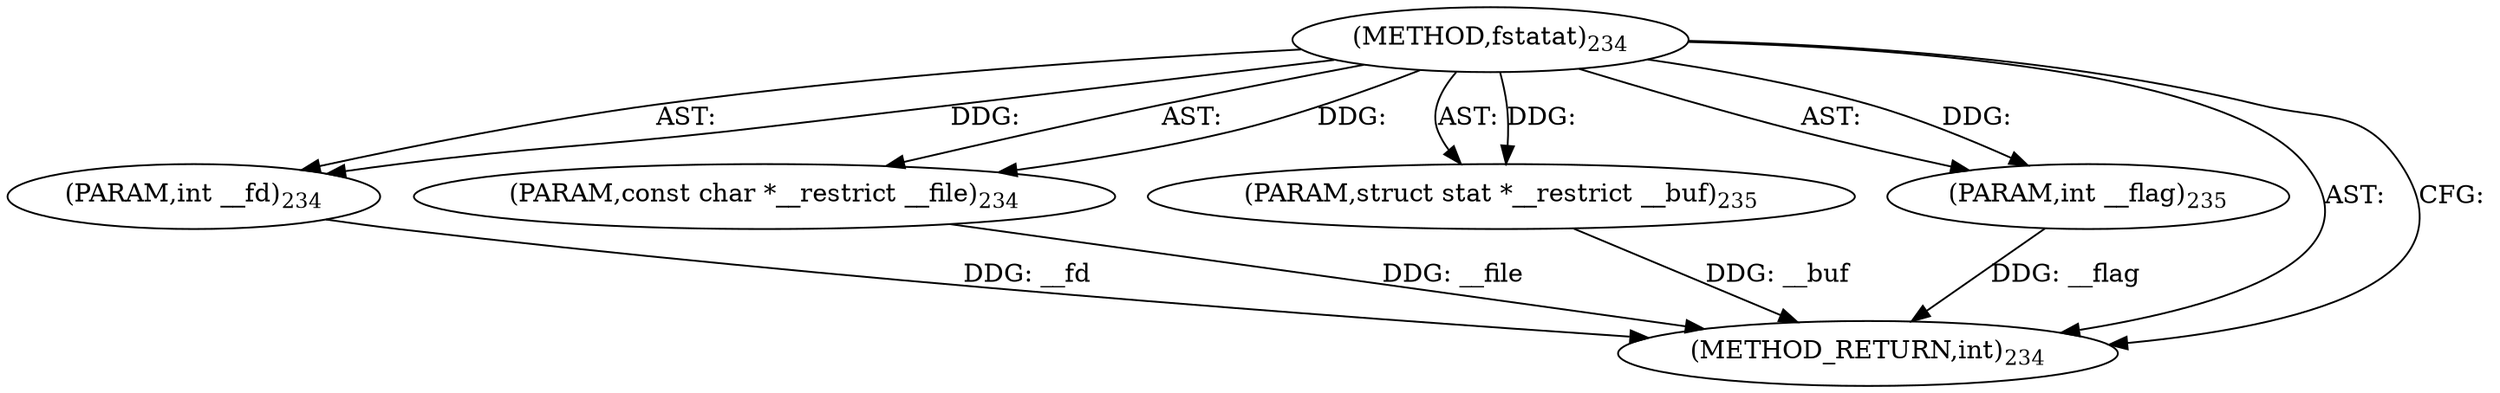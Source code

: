 digraph "fstatat" {  
"33430" [label = <(METHOD,fstatat)<SUB>234</SUB>> ]
"33431" [label = <(PARAM,int __fd)<SUB>234</SUB>> ]
"33432" [label = <(PARAM,const char *__restrict __file)<SUB>234</SUB>> ]
"33433" [label = <(PARAM,struct stat *__restrict __buf)<SUB>235</SUB>> ]
"33434" [label = <(PARAM,int __flag)<SUB>235</SUB>> ]
"33435" [label = <(METHOD_RETURN,int)<SUB>234</SUB>> ]
  "33430" -> "33431"  [ label = "AST: "] 
  "33430" -> "33432"  [ label = "AST: "] 
  "33430" -> "33433"  [ label = "AST: "] 
  "33430" -> "33434"  [ label = "AST: "] 
  "33430" -> "33435"  [ label = "AST: "] 
  "33430" -> "33435"  [ label = "CFG: "] 
  "33431" -> "33435"  [ label = "DDG: __fd"] 
  "33432" -> "33435"  [ label = "DDG: __file"] 
  "33433" -> "33435"  [ label = "DDG: __buf"] 
  "33434" -> "33435"  [ label = "DDG: __flag"] 
  "33430" -> "33431"  [ label = "DDG: "] 
  "33430" -> "33432"  [ label = "DDG: "] 
  "33430" -> "33433"  [ label = "DDG: "] 
  "33430" -> "33434"  [ label = "DDG: "] 
}
